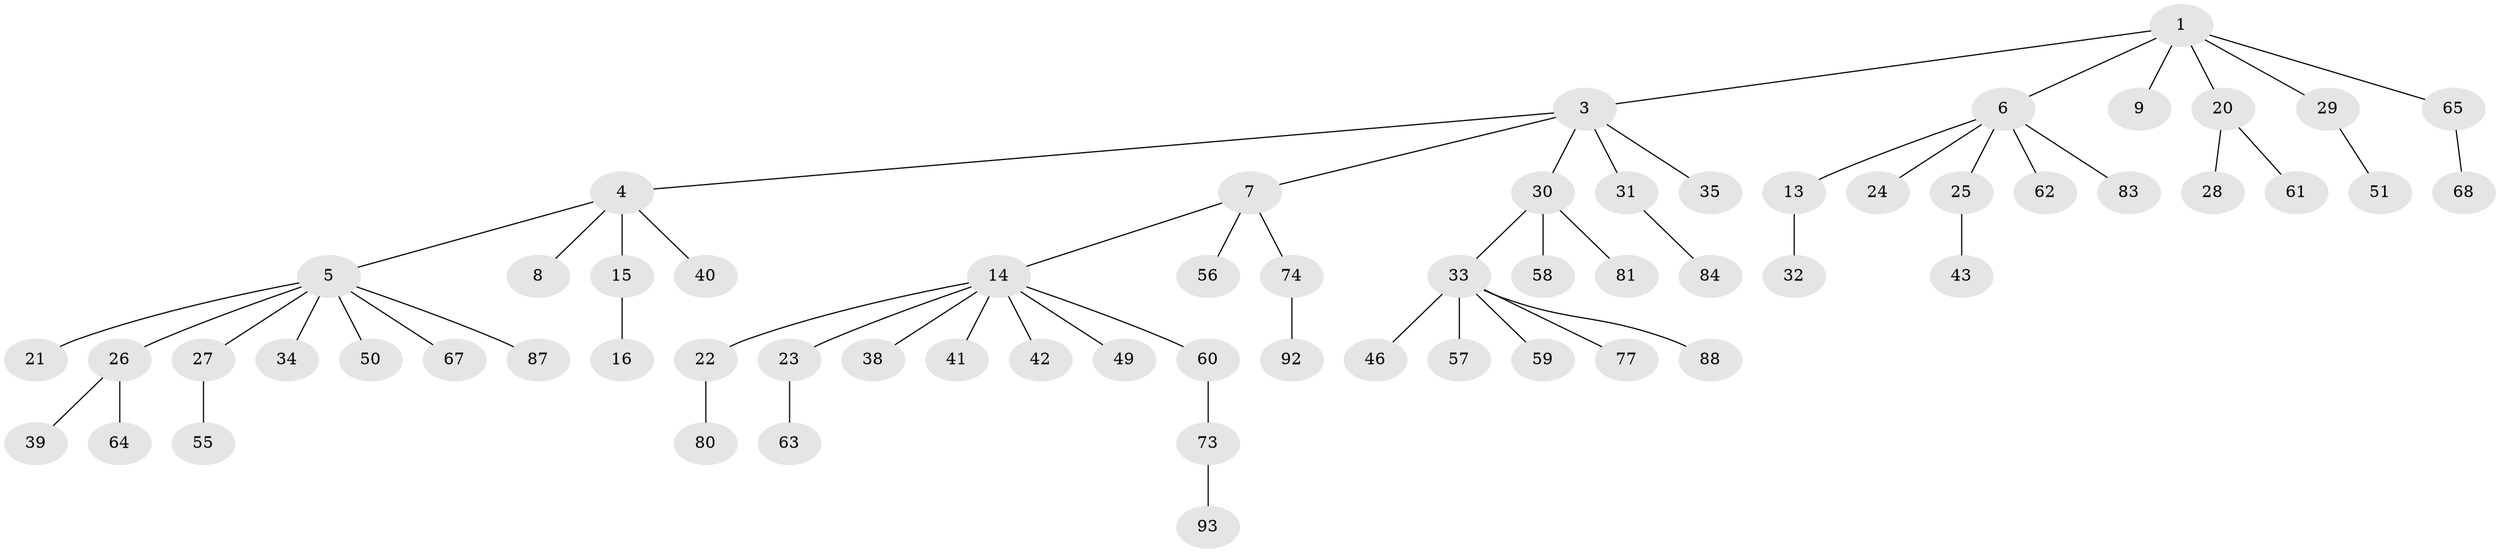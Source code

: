 // original degree distribution, {2: 0.1935483870967742, 6: 0.043010752688172046, 4: 0.07526881720430108, 5: 0.021505376344086023, 1: 0.5376344086021505, 3: 0.12903225806451613}
// Generated by graph-tools (version 1.1) at 2025/11/02/27/25 16:11:28]
// undirected, 62 vertices, 61 edges
graph export_dot {
graph [start="1"]
  node [color=gray90,style=filled];
  1 [super="+2"];
  3 [super="+17"];
  4 [super="+10"];
  5 [super="+18"];
  6 [super="+11"];
  7 [super="+12"];
  8 [super="+36"];
  9;
  13;
  14 [super="+19"];
  15 [super="+48"];
  16;
  20 [super="+85"];
  21;
  22 [super="+72"];
  23 [super="+86"];
  24;
  25 [super="+90"];
  26 [super="+53"];
  27 [super="+76"];
  28 [super="+44"];
  29 [super="+78"];
  30 [super="+52"];
  31 [super="+37"];
  32 [super="+47"];
  33 [super="+45"];
  34 [super="+54"];
  35;
  38;
  39;
  40;
  41 [super="+91"];
  42;
  43;
  46;
  49;
  50;
  51;
  55;
  56;
  57;
  58 [super="+66"];
  59 [super="+79"];
  60 [super="+75"];
  61 [super="+71"];
  62;
  63;
  64 [super="+70"];
  65 [super="+69"];
  67;
  68;
  73 [super="+82"];
  74 [super="+89"];
  77;
  80;
  81;
  83;
  84;
  87;
  88;
  92;
  93;
  1 -- 9;
  1 -- 65;
  1 -- 3;
  1 -- 20;
  1 -- 6;
  1 -- 29;
  3 -- 4;
  3 -- 7;
  3 -- 30;
  3 -- 31;
  3 -- 35;
  4 -- 5;
  4 -- 8;
  4 -- 40;
  4 -- 15;
  5 -- 27;
  5 -- 50;
  5 -- 67;
  5 -- 87;
  5 -- 26;
  5 -- 21;
  5 -- 34;
  6 -- 24;
  6 -- 25;
  6 -- 83;
  6 -- 62;
  6 -- 13;
  7 -- 14;
  7 -- 56;
  7 -- 74;
  13 -- 32;
  14 -- 22;
  14 -- 23;
  14 -- 49;
  14 -- 38;
  14 -- 41;
  14 -- 42;
  14 -- 60;
  15 -- 16;
  20 -- 28;
  20 -- 61;
  22 -- 80;
  23 -- 63;
  25 -- 43;
  26 -- 39;
  26 -- 64;
  27 -- 55;
  29 -- 51;
  30 -- 33;
  30 -- 81;
  30 -- 58;
  31 -- 84;
  33 -- 57;
  33 -- 59;
  33 -- 88;
  33 -- 77;
  33 -- 46;
  60 -- 73;
  65 -- 68;
  73 -- 93;
  74 -- 92;
}
